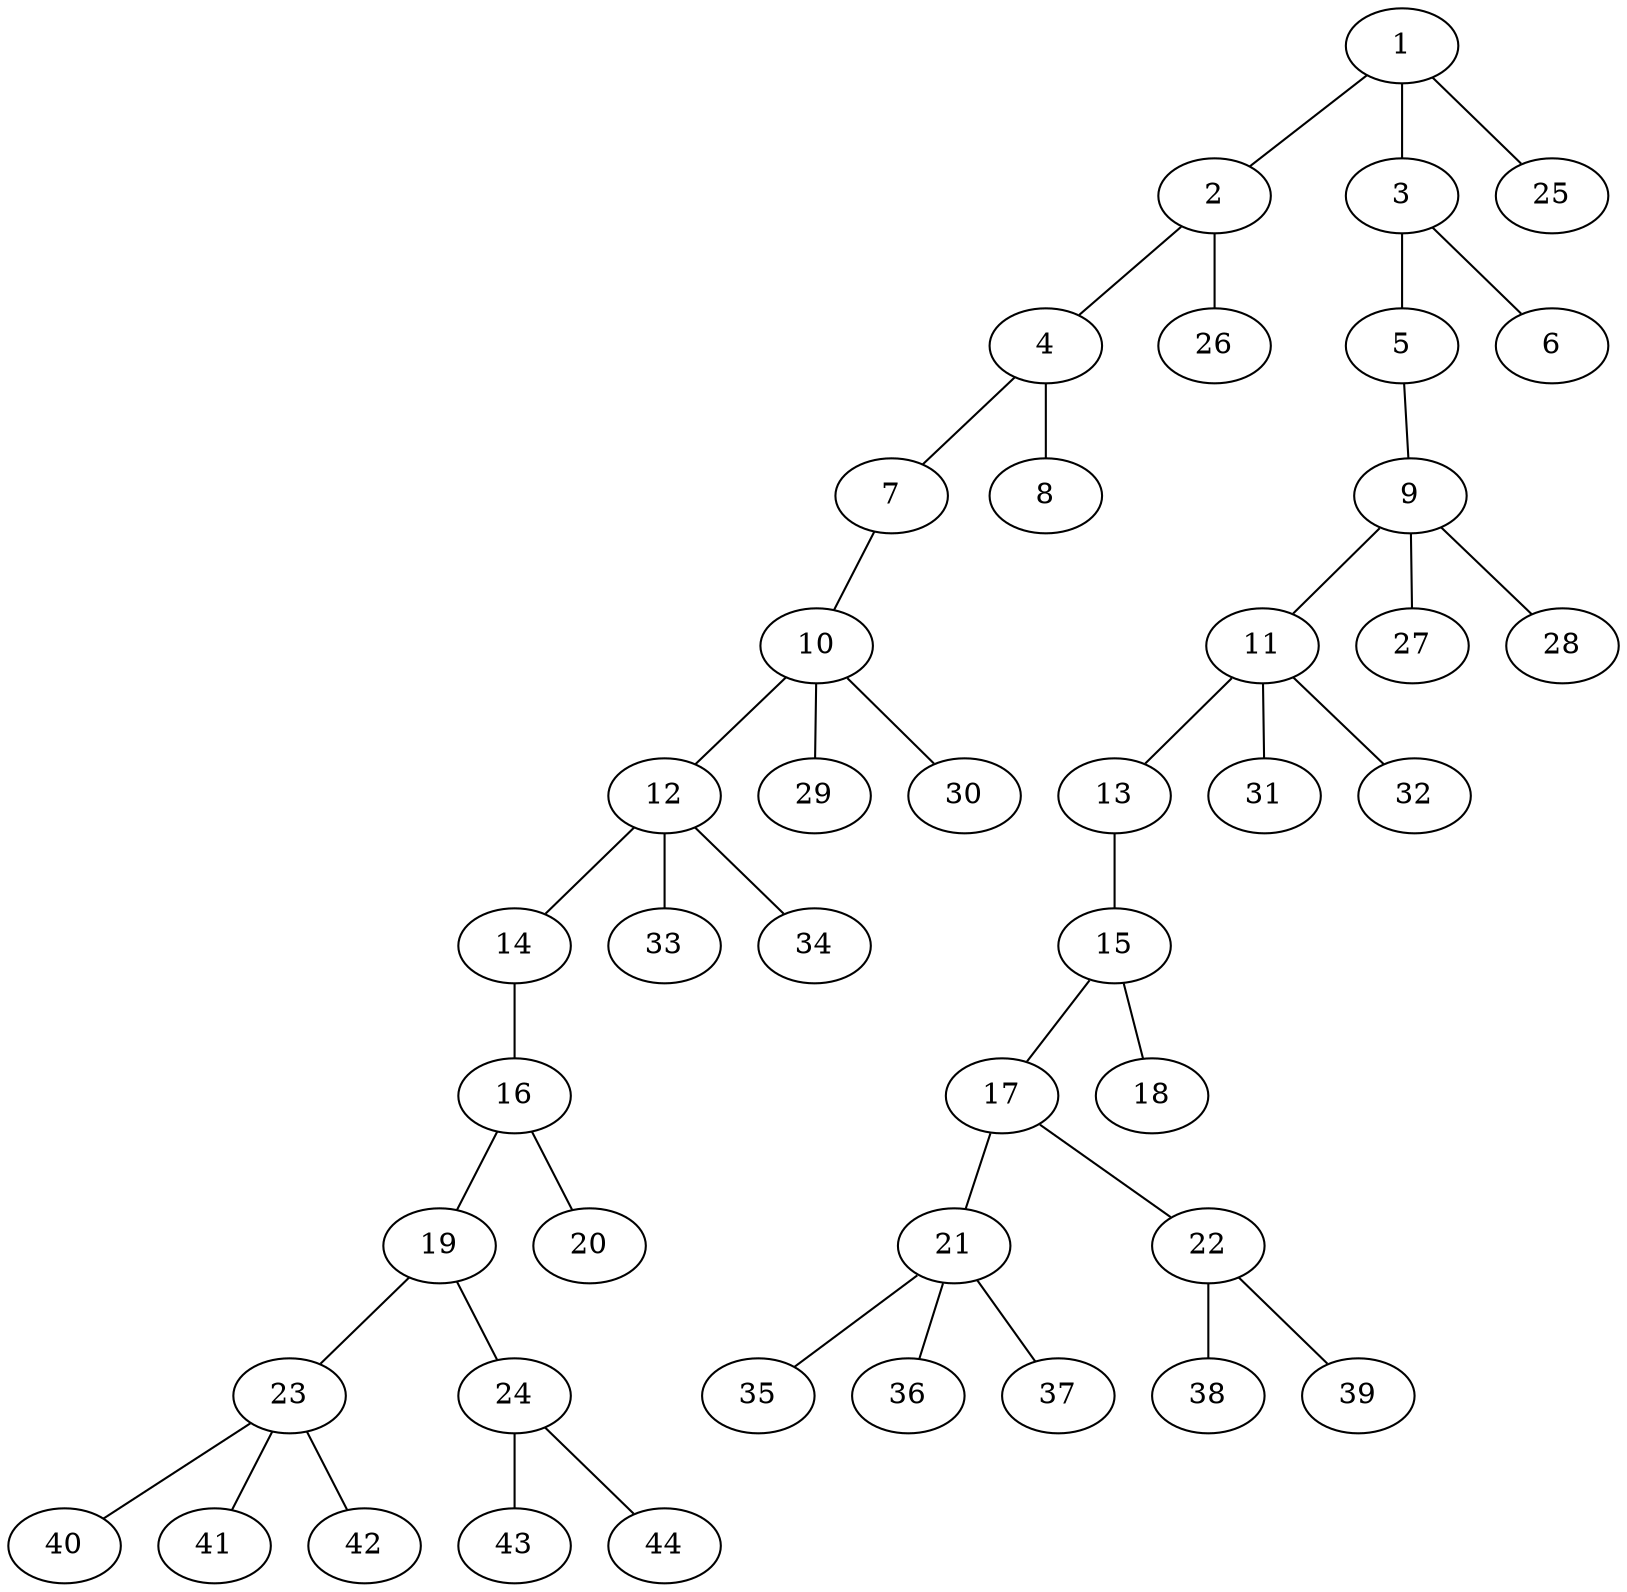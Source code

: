 graph molecule_2554 {
	1	 [chem=N];
	2	 [chem=N];
	1 -- 2	 [valence=1];
	3	 [chem=C];
	1 -- 3	 [valence=1];
	25	 [chem=H];
	1 -- 25	 [valence=1];
	4	 [chem=C];
	2 -- 4	 [valence=1];
	26	 [chem=H];
	2 -- 26	 [valence=1];
	5	 [chem=O];
	3 -- 5	 [valence=1];
	6	 [chem=O];
	3 -- 6	 [valence=2];
	7	 [chem=O];
	4 -- 7	 [valence=1];
	8	 [chem=O];
	4 -- 8	 [valence=2];
	9	 [chem=C];
	5 -- 9	 [valence=1];
	10	 [chem=C];
	7 -- 10	 [valence=1];
	11	 [chem=C];
	9 -- 11	 [valence=1];
	27	 [chem=H];
	9 -- 27	 [valence=1];
	28	 [chem=H];
	9 -- 28	 [valence=1];
	12	 [chem=C];
	10 -- 12	 [valence=1];
	29	 [chem=H];
	10 -- 29	 [valence=1];
	30	 [chem=H];
	10 -- 30	 [valence=1];
	13	 [chem=O];
	11 -- 13	 [valence=1];
	31	 [chem=H];
	11 -- 31	 [valence=1];
	32	 [chem=H];
	11 -- 32	 [valence=1];
	14	 [chem=O];
	12 -- 14	 [valence=1];
	33	 [chem=H];
	12 -- 33	 [valence=1];
	34	 [chem=H];
	12 -- 34	 [valence=1];
	15	 [chem=C];
	13 -- 15	 [valence=1];
	16	 [chem=C];
	14 -- 16	 [valence=1];
	17	 [chem=C];
	15 -- 17	 [valence=1];
	18	 [chem=O];
	15 -- 18	 [valence=2];
	19	 [chem=C];
	16 -- 19	 [valence=1];
	20	 [chem=O];
	16 -- 20	 [valence=2];
	21	 [chem=C];
	17 -- 21	 [valence=1];
	22	 [chem=C];
	17 -- 22	 [valence=2];
	23	 [chem=C];
	19 -- 23	 [valence=1];
	24	 [chem=C];
	19 -- 24	 [valence=2];
	35	 [chem=H];
	21 -- 35	 [valence=1];
	36	 [chem=H];
	21 -- 36	 [valence=1];
	37	 [chem=H];
	21 -- 37	 [valence=1];
	38	 [chem=H];
	22 -- 38	 [valence=1];
	39	 [chem=H];
	22 -- 39	 [valence=1];
	40	 [chem=H];
	23 -- 40	 [valence=1];
	41	 [chem=H];
	23 -- 41	 [valence=1];
	42	 [chem=H];
	23 -- 42	 [valence=1];
	43	 [chem=H];
	24 -- 43	 [valence=1];
	44	 [chem=H];
	24 -- 44	 [valence=1];
}

